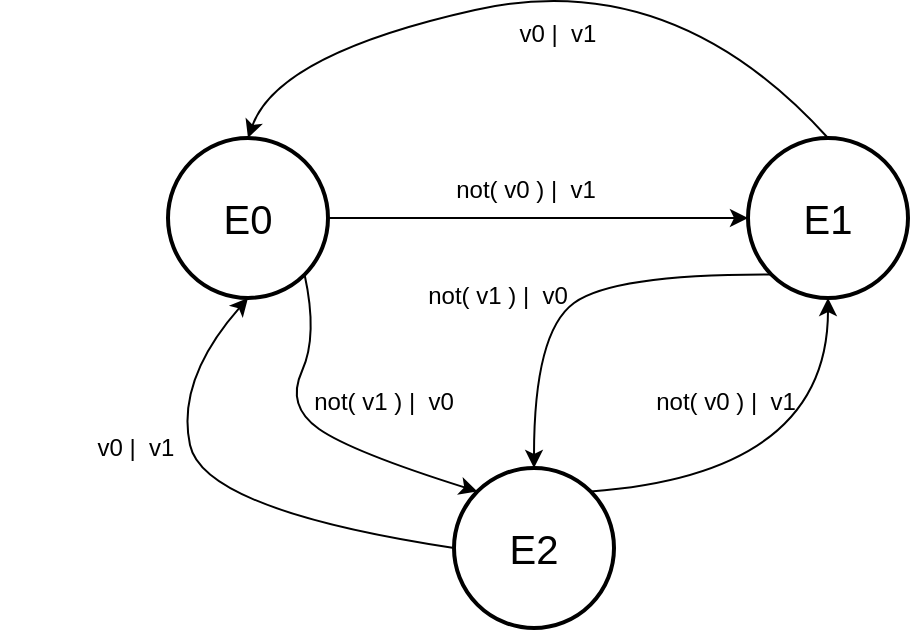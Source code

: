 <mxfile version="13.6.2" type="device"><diagram id="C5RBs43oDa-KdzZeNtuy" name="Page-1"><mxGraphModel dx="801" dy="513" grid="0" gridSize="10" guides="1" tooltips="1" connect="1" arrows="1" fold="1" page="0" pageScale="1" pageWidth="827" pageHeight="1169" math="0" shadow="0"><root><mxCell id="WIyWlLk6GJQsqaUBKTNV-0"/><mxCell id="WIyWlLk6GJQsqaUBKTNV-1" parent="WIyWlLk6GJQsqaUBKTNV-0"/><mxCell id="Ybao5gnOrqPG3O60hFis-4" style="edgeStyle=orthogonalEdgeStyle;rounded=0;orthogonalLoop=1;jettySize=auto;html=1;exitX=1;exitY=0.5;exitDx=0;exitDy=0;entryX=0;entryY=0.5;entryDx=0;entryDy=0;" edge="1" parent="WIyWlLk6GJQsqaUBKTNV-1" source="Ybao5gnOrqPG3O60hFis-0" target="Ybao5gnOrqPG3O60hFis-1"><mxGeometry relative="1" as="geometry"/></mxCell><mxCell id="Ybao5gnOrqPG3O60hFis-0" value="&lt;font style=&quot;font-size: 20px&quot;&gt;E0&lt;/font&gt;" style="ellipse;whiteSpace=wrap;html=1;aspect=fixed;strokeWidth=2;" vertex="1" parent="WIyWlLk6GJQsqaUBKTNV-1"><mxGeometry x="180" y="130" width="80" height="80" as="geometry"/></mxCell><mxCell id="Ybao5gnOrqPG3O60hFis-1" value="&lt;font&gt;&lt;font style=&quot;font-size: 20px&quot;&gt;E1&lt;/font&gt;&lt;br&gt;&lt;/font&gt;" style="ellipse;whiteSpace=wrap;html=1;aspect=fixed;strokeWidth=2;" vertex="1" parent="WIyWlLk6GJQsqaUBKTNV-1"><mxGeometry x="470" y="130" width="80" height="80" as="geometry"/></mxCell><mxCell id="Ybao5gnOrqPG3O60hFis-2" value="&lt;font style=&quot;font-size: 20px&quot;&gt;E2&lt;/font&gt;" style="ellipse;whiteSpace=wrap;html=1;aspect=fixed;strokeWidth=2;" vertex="1" parent="WIyWlLk6GJQsqaUBKTNV-1"><mxGeometry x="323" y="295" width="80" height="80" as="geometry"/></mxCell><mxCell id="Ybao5gnOrqPG3O60hFis-8" value="" style="curved=1;endArrow=classic;html=1;exitX=0;exitY=1;exitDx=0;exitDy=0;entryX=0.5;entryY=0;entryDx=0;entryDy=0;" edge="1" parent="WIyWlLk6GJQsqaUBKTNV-1" source="Ybao5gnOrqPG3O60hFis-1" target="Ybao5gnOrqPG3O60hFis-2"><mxGeometry width="50" height="50" relative="1" as="geometry"><mxPoint x="385" y="347" as="sourcePoint"/><mxPoint x="435" y="297" as="targetPoint"/><Array as="points"><mxPoint x="403" y="198"/><mxPoint x="363" y="227"/></Array></mxGeometry></mxCell><mxCell id="Ybao5gnOrqPG3O60hFis-9" value="" style="curved=1;endArrow=classic;html=1;exitX=0;exitY=0.5;exitDx=0;exitDy=0;entryX=0.5;entryY=1;entryDx=0;entryDy=0;" edge="1" parent="WIyWlLk6GJQsqaUBKTNV-1" source="Ybao5gnOrqPG3O60hFis-2" target="Ybao5gnOrqPG3O60hFis-0"><mxGeometry width="50" height="50" relative="1" as="geometry"><mxPoint x="385" y="347" as="sourcePoint"/><mxPoint x="435" y="297" as="targetPoint"/><Array as="points"><mxPoint x="198" y="316"/><mxPoint x="184" y="251"/></Array></mxGeometry></mxCell><mxCell id="Ybao5gnOrqPG3O60hFis-11" value="&lt;font style=&quot;font-size: 12px&quot;&gt;not( v0 ) |&amp;nbsp; v1&lt;/font&gt;" style="text;html=1;strokeColor=none;fillColor=none;align=center;verticalAlign=middle;whiteSpace=wrap;rounded=0;" vertex="1" parent="WIyWlLk6GJQsqaUBKTNV-1"><mxGeometry x="291" y="146" width="136" height="20" as="geometry"/></mxCell><mxCell id="Ybao5gnOrqPG3O60hFis-12" value="&lt;font style=&quot;font-size: 12px&quot;&gt;not( v1 ) |&amp;nbsp; v0&lt;/font&gt;" style="text;html=1;strokeColor=none;fillColor=none;align=center;verticalAlign=middle;whiteSpace=wrap;rounded=0;" vertex="1" parent="WIyWlLk6GJQsqaUBKTNV-1"><mxGeometry x="277" y="199" width="136" height="20" as="geometry"/></mxCell><mxCell id="Ybao5gnOrqPG3O60hFis-13" value="&lt;font style=&quot;font-size: 12px&quot;&gt;v0 |&amp;nbsp; v1&lt;/font&gt;" style="text;html=1;strokeColor=none;fillColor=none;align=center;verticalAlign=middle;whiteSpace=wrap;rounded=0;" vertex="1" parent="WIyWlLk6GJQsqaUBKTNV-1"><mxGeometry x="96" y="275" width="136" height="20" as="geometry"/></mxCell><mxCell id="Ybao5gnOrqPG3O60hFis-15" style="edgeStyle=orthogonalEdgeStyle;rounded=0;orthogonalLoop=1;jettySize=auto;html=1;exitX=0.5;exitY=1;exitDx=0;exitDy=0;" edge="1" parent="WIyWlLk6GJQsqaUBKTNV-1" source="Ybao5gnOrqPG3O60hFis-13" target="Ybao5gnOrqPG3O60hFis-13"><mxGeometry relative="1" as="geometry"/></mxCell><mxCell id="Ybao5gnOrqPG3O60hFis-16" value="" style="curved=1;endArrow=classic;html=1;entryX=0.5;entryY=0;entryDx=0;entryDy=0;exitX=0.5;exitY=0;exitDx=0;exitDy=0;" edge="1" parent="WIyWlLk6GJQsqaUBKTNV-1" source="Ybao5gnOrqPG3O60hFis-1" target="Ybao5gnOrqPG3O60hFis-0"><mxGeometry width="50" height="50" relative="1" as="geometry"><mxPoint x="505" y="122" as="sourcePoint"/><mxPoint x="435" y="297" as="targetPoint"/><Array as="points"><mxPoint x="432" y="44"/><mxPoint x="235" y="88"/></Array></mxGeometry></mxCell><mxCell id="Ybao5gnOrqPG3O60hFis-17" value="&lt;font style=&quot;font-size: 12px&quot;&gt;v0 |&amp;nbsp; v1&lt;/font&gt;" style="text;html=1;strokeColor=none;fillColor=none;align=center;verticalAlign=middle;whiteSpace=wrap;rounded=0;" vertex="1" parent="WIyWlLk6GJQsqaUBKTNV-1"><mxGeometry x="307" y="68" width="136" height="20" as="geometry"/></mxCell><mxCell id="Ybao5gnOrqPG3O60hFis-18" value="" style="curved=1;endArrow=classic;html=1;exitX=1;exitY=0;exitDx=0;exitDy=0;entryX=0.5;entryY=1;entryDx=0;entryDy=0;" edge="1" parent="WIyWlLk6GJQsqaUBKTNV-1" source="Ybao5gnOrqPG3O60hFis-2" target="Ybao5gnOrqPG3O60hFis-1"><mxGeometry width="50" height="50" relative="1" as="geometry"><mxPoint x="385" y="228" as="sourcePoint"/><mxPoint x="435" y="178" as="targetPoint"/><Array as="points"><mxPoint x="510" y="298"/></Array></mxGeometry></mxCell><mxCell id="Ybao5gnOrqPG3O60hFis-19" value="&lt;font style=&quot;font-size: 12px&quot;&gt;not( v0 ) |&amp;nbsp; v1&lt;/font&gt;" style="text;html=1;strokeColor=none;fillColor=none;align=center;verticalAlign=middle;whiteSpace=wrap;rounded=0;" vertex="1" parent="WIyWlLk6GJQsqaUBKTNV-1"><mxGeometry x="391" y="252" width="136" height="20" as="geometry"/></mxCell><mxCell id="Ybao5gnOrqPG3O60hFis-21" value="" style="curved=1;endArrow=classic;html=1;exitX=1;exitY=1;exitDx=0;exitDy=0;entryX=0;entryY=0;entryDx=0;entryDy=0;" edge="1" parent="WIyWlLk6GJQsqaUBKTNV-1" source="Ybao5gnOrqPG3O60hFis-0" target="Ybao5gnOrqPG3O60hFis-2"><mxGeometry width="50" height="50" relative="1" as="geometry"><mxPoint x="385" y="228" as="sourcePoint"/><mxPoint x="435" y="178" as="targetPoint"/><Array as="points"><mxPoint x="255" y="229"/><mxPoint x="239" y="264"/><mxPoint x="272" y="287"/></Array></mxGeometry></mxCell><mxCell id="Ybao5gnOrqPG3O60hFis-22" value="&lt;font style=&quot;font-size: 12px&quot;&gt;not( v1 ) |&amp;nbsp; v0&lt;/font&gt;" style="text;html=1;strokeColor=none;fillColor=none;align=center;verticalAlign=middle;whiteSpace=wrap;rounded=0;" vertex="1" parent="WIyWlLk6GJQsqaUBKTNV-1"><mxGeometry x="220" y="252" width="136" height="20" as="geometry"/></mxCell></root></mxGraphModel></diagram></mxfile>